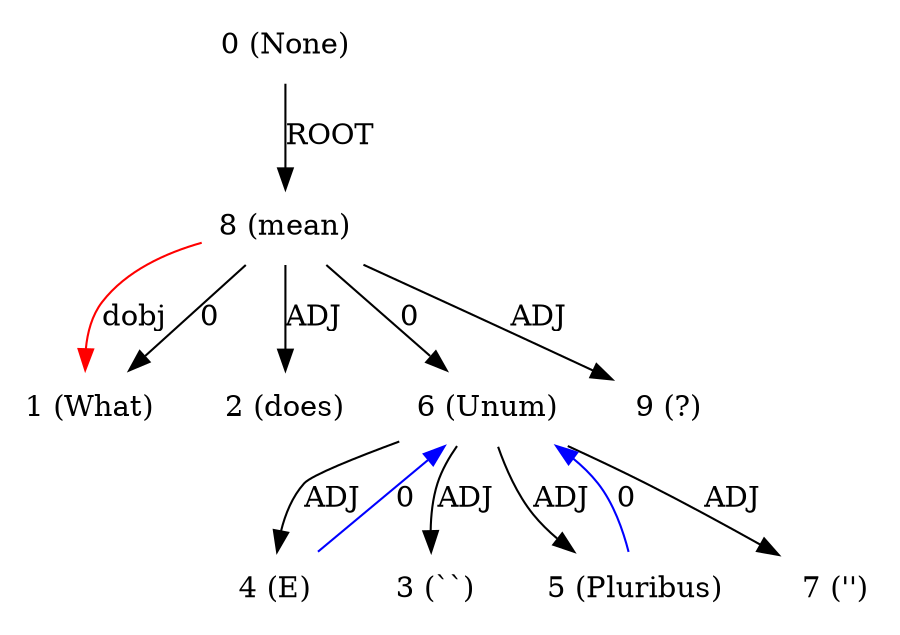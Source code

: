 digraph G{
edge [dir=forward]
node [shape=plaintext]

0 [label="0 (None)"]
0 -> 8 [label="ROOT"]
1 [label="1 (What)"]
8 -> 1 [label="dobj", color="red"]
2 [label="2 (does)"]
3 [label="3 (``)"]
4 [label="4 (E)"]
4 -> 6 [label="0", color="blue"]
5 [label="5 (Pluribus)"]
5 -> 6 [label="0", color="blue"]
6 [label="6 (Unum)"]
6 -> 3 [label="ADJ"]
6 -> 4 [label="ADJ"]
6 -> 5 [label="ADJ"]
6 -> 7 [label="ADJ"]
7 [label="7 ('')"]
8 [label="8 (mean)"]
8 -> 1 [label="0"]
8 -> 6 [label="0"]
8 -> 2 [label="ADJ"]
8 -> 9 [label="ADJ"]
9 [label="9 (?)"]
}
